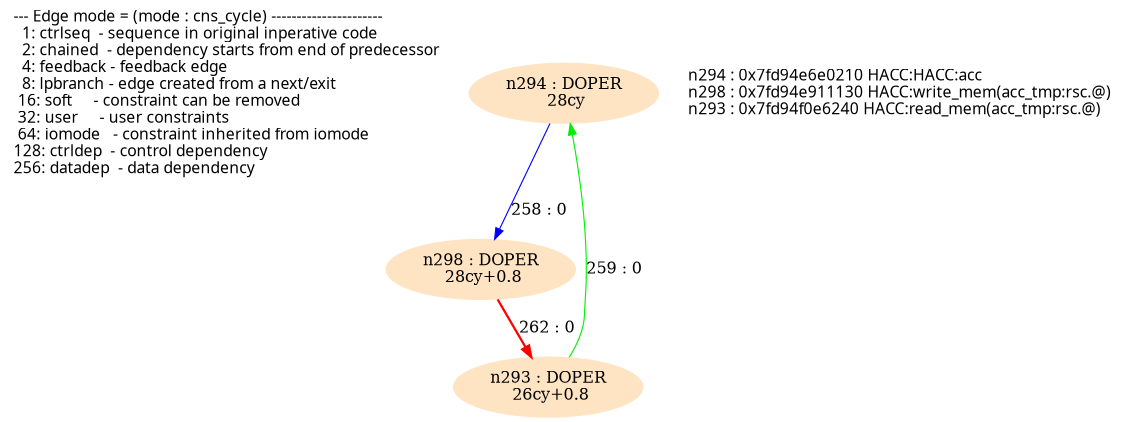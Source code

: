 digraph G {
  size="7.5,10"; center=true; ratio=auto;
  m1[fontname=Fixed,labeljust=left,label="--- Edge mode = (mode : cns_cycle) ----------------------\l  1: ctrlseq  - sequence in original inperative code     \l  2: chained  - dependency starts from end of predecessor\l  4: feedback - feedback edge                            \l  8: lpbranch - edge created from a next/exit            \l 16: soft     - constraint can be removed                \l 32: user     - user constraints                         \l 64: iomode   - constraint inherited from iomode         \l128: ctrldep  - control dependency                       \l256: datadep  - data dependency                          \l",shape=none];
  n294[label="n294 : DOPER\n 28cy\n",shape=ellipse,style=filled,color=bisque];
  n298[label="n298 : DOPER\n 28cy+0.8\n",shape=ellipse,style=filled,color=bisque];
  n293[label="n293 : DOPER\n 26cy+0.8\n",shape=ellipse,style=filled,color=bisque];
  m2[fontname=Fixed,labeljust=left,label="n294 : 0x7fd94e6e0210 HACC:HACC:acc\ln298 : 0x7fd94e911130 HACC:write_mem(acc_tmp:rsc.@)\ln293 : 0x7fd94f0e6240 HACC:read_mem(acc_tmp:rsc.@)\l",shape=none];
  n294 -> n298[label="258 : 0",color=blue];
  n293 -> n294[label="259 : 0",color=green2];
  n298 -> n293[label="262 : 0",color=red, style=bold];
}

